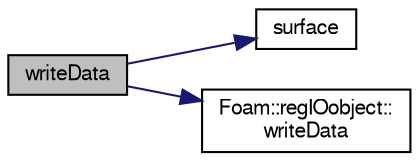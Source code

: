 digraph "writeData"
{
  bgcolor="transparent";
  edge [fontname="FreeSans",fontsize="10",labelfontname="FreeSans",labelfontsize="10"];
  node [fontname="FreeSans",fontsize="10",shape=record];
  rankdir="LR";
  Node571 [label="writeData",height=0.2,width=0.4,color="black", fillcolor="grey75", style="filled", fontcolor="black"];
  Node571 -> Node572 [color="midnightblue",fontsize="10",style="solid",fontname="FreeSans"];
  Node572 [label="surface",height=0.2,width=0.4,color="black",URL="$a25254.html#a98530557a54cd0deaf0f9b36a57ab181"];
  Node571 -> Node573 [color="midnightblue",fontsize="10",style="solid",fontname="FreeSans"];
  Node573 [label="Foam::regIOobject::\lwriteData",height=0.2,width=0.4,color="black",URL="$a26334.html#a462dfbf42c35609f4b6256058a30cac4",tooltip="Pure virtual writaData function. "];
}
